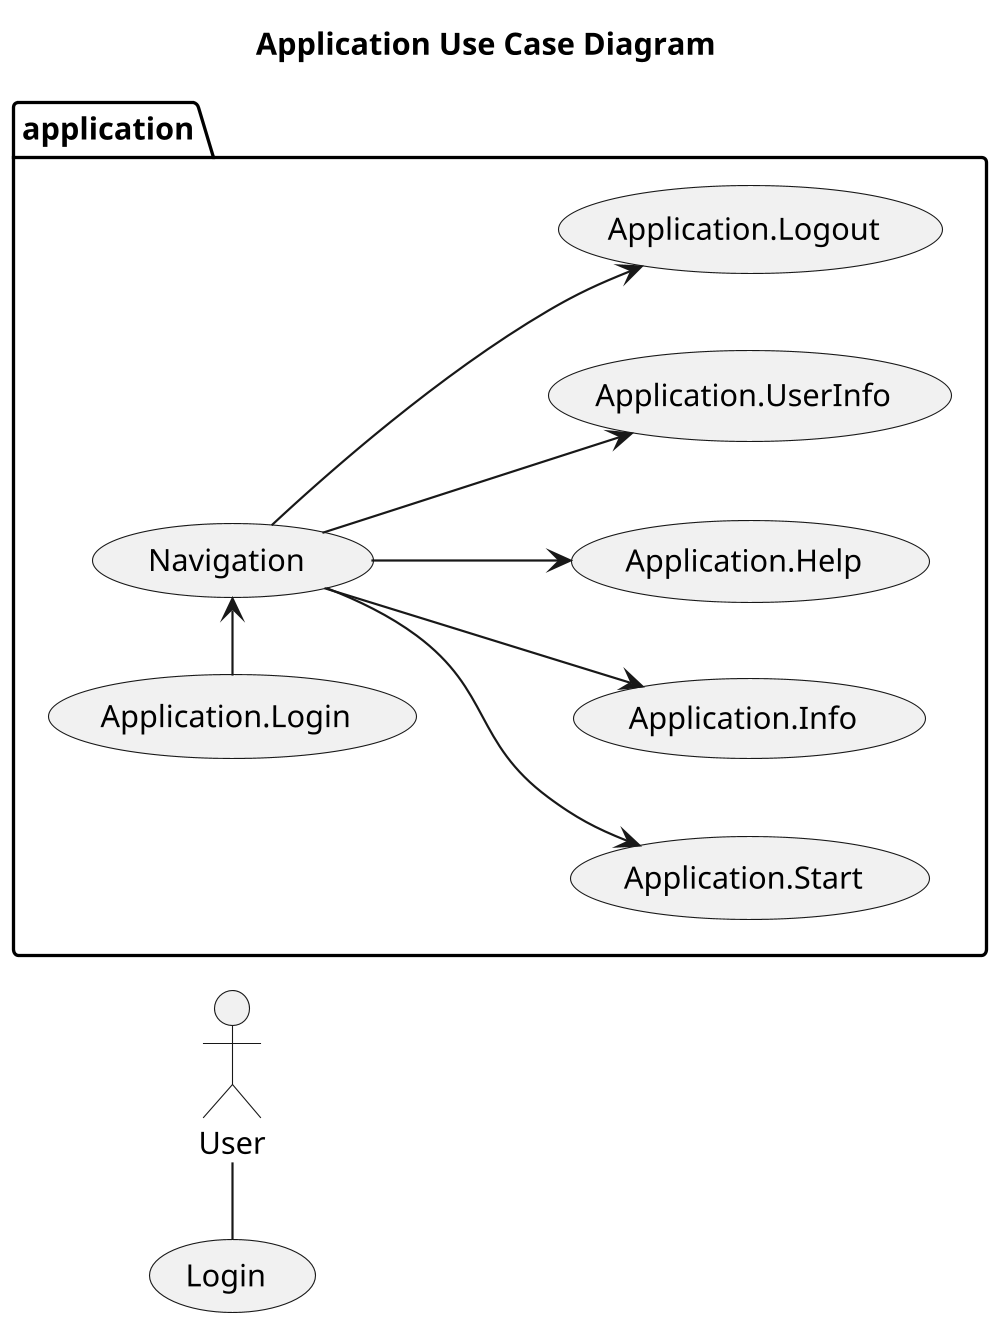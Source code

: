@startuml

title Application Use Case Diagram

'https://plantuml.com/use-case-diagram

left to right direction
'top to bottom direction

scale 1000 width

User - (Login)
package application {
    (Application.Login) -> (Navigation)
    (Navigation) --> (Application.Start)
    (Navigation) --> (Application.Info)
    (Navigation) --> (Application.Help)
    (Navigation) --> (Application.UserInfo)
    (Navigation) --> (Application.Logout)
}
@enduml